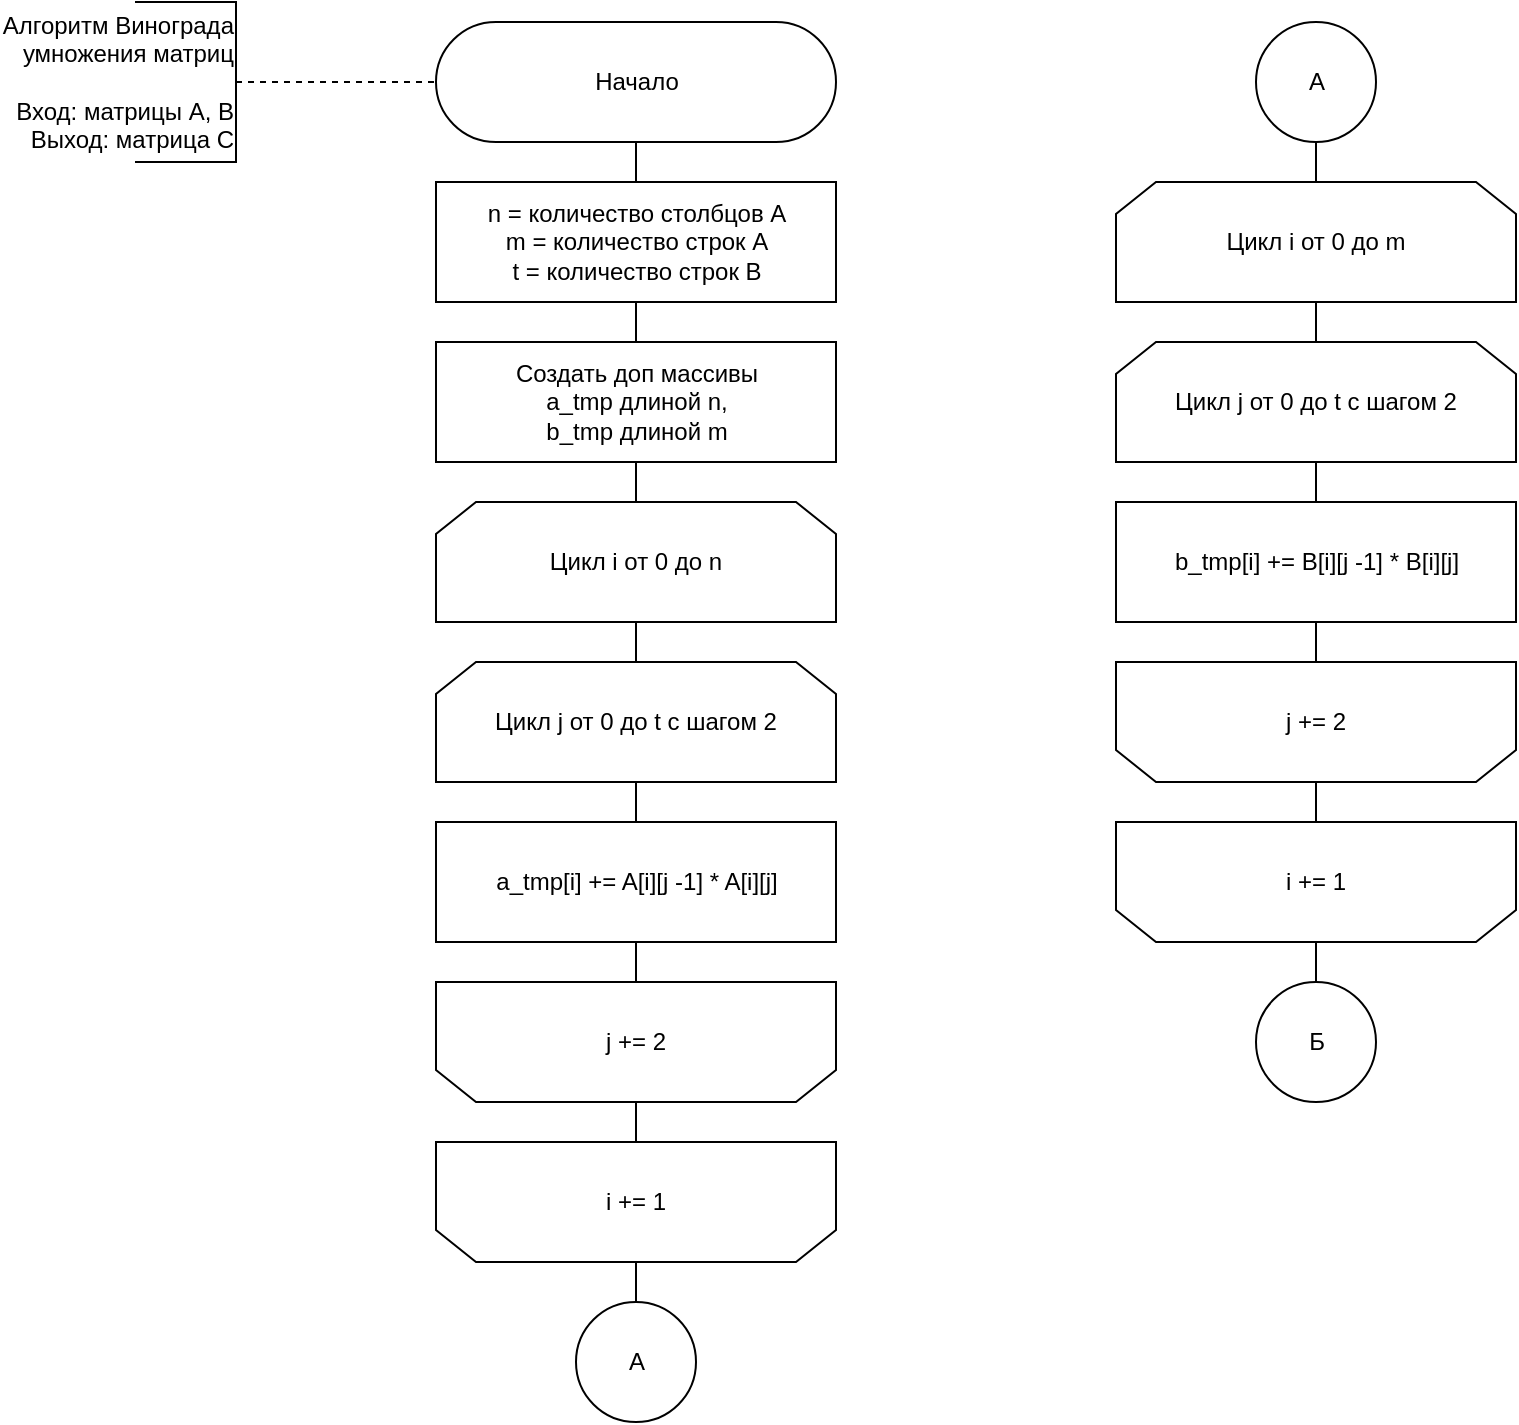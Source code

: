 <mxfile version="20.5.2" type="device"><diagram id="JeN3XUHXLwPGz5JMCtcu" name="Страница 1"><mxGraphModel dx="1038" dy="705" grid="1" gridSize="10" guides="1" tooltips="1" connect="1" arrows="1" fold="1" page="1" pageScale="1" pageWidth="1654" pageHeight="2336" math="0" shadow="0"><root><mxCell id="0"/><mxCell id="1" parent="0"/><mxCell id="2" style="edgeStyle=orthogonalEdgeStyle;rounded=0;orthogonalLoop=1;jettySize=auto;html=1;exitX=0.5;exitY=0.5;exitDx=0;exitDy=30;exitPerimeter=0;entryX=0.5;entryY=0;entryDx=0;entryDy=0;endArrow=none;endFill=0;" parent="1" source="3" target="4" edge="1"><mxGeometry relative="1" as="geometry"/></mxCell><mxCell id="3" value="Начало" style="html=1;dashed=0;whitespace=wrap;shape=mxgraph.dfd.start" parent="1" vertex="1"><mxGeometry x="860" y="120" width="200" height="60" as="geometry"/></mxCell><mxCell id="17" style="edgeStyle=orthogonalEdgeStyle;rounded=0;orthogonalLoop=1;jettySize=auto;html=1;exitX=0.5;exitY=1;exitDx=0;exitDy=0;entryX=0.5;entryY=0;entryDx=0;entryDy=0;endArrow=none;endFill=0;" parent="1" source="4" target="8" edge="1"><mxGeometry relative="1" as="geometry"/></mxCell><mxCell id="4" value="n = количество столбцов A&lt;br&gt;m = количество строк A&lt;br&gt;t = количество строк B" style="html=1;dashed=0;whitespace=wrap;" parent="1" vertex="1"><mxGeometry x="860" y="200" width="200" height="60" as="geometry"/></mxCell><mxCell id="5" value="" style="edgeStyle=orthogonalEdgeStyle;rounded=0;orthogonalLoop=1;jettySize=auto;html=1;endArrow=none;endFill=0;dashed=1;" parent="1" source="6" target="3" edge="1"><mxGeometry relative="1" as="geometry"/></mxCell><mxCell id="6" value="Алгоритм Винограда&lt;br&gt;умножения матриц&lt;br&gt;&lt;br&gt;Вход: матрицы A, B&lt;br&gt;Выход: матрица C" style="html=1;dashed=0;whitespace=wrap;shape=partialRectangle;right=0;align=right;direction=west" parent="1" vertex="1"><mxGeometry x="710" y="110" width="50" height="80" as="geometry"/></mxCell><mxCell id="19" style="edgeStyle=orthogonalEdgeStyle;rounded=0;orthogonalLoop=1;jettySize=auto;html=1;exitX=0.5;exitY=1;exitDx=0;exitDy=0;entryX=0.5;entryY=0;entryDx=0;entryDy=0;endArrow=none;endFill=0;" parent="1" source="7" target="10" edge="1"><mxGeometry relative="1" as="geometry"/></mxCell><mxCell id="7" value="Цикл i от 0 до n" style="shape=loopLimit;whiteSpace=wrap;html=1;direction=east" parent="1" vertex="1"><mxGeometry x="860" y="360" width="200" height="60" as="geometry"/></mxCell><mxCell id="18" style="edgeStyle=orthogonalEdgeStyle;rounded=0;orthogonalLoop=1;jettySize=auto;html=1;exitX=0.5;exitY=1;exitDx=0;exitDy=0;entryX=0.5;entryY=0;entryDx=0;entryDy=0;endArrow=none;endFill=0;" parent="1" source="8" target="7" edge="1"><mxGeometry relative="1" as="geometry"/></mxCell><mxCell id="8" value="Создать доп массивы&lt;br&gt;a_tmp длиной n,&lt;br&gt;b_tmp длиной m" style="html=1;dashed=0;whitespace=wrap;" parent="1" vertex="1"><mxGeometry x="860" y="280" width="200" height="60" as="geometry"/></mxCell><mxCell id="20" style="edgeStyle=orthogonalEdgeStyle;rounded=0;orthogonalLoop=1;jettySize=auto;html=1;exitX=0.5;exitY=1;exitDx=0;exitDy=0;entryX=0.5;entryY=0;entryDx=0;entryDy=0;endArrow=none;endFill=0;" parent="1" source="10" target="11" edge="1"><mxGeometry relative="1" as="geometry"/></mxCell><mxCell id="10" value="Цикл j от 0 до t с шагом 2" style="shape=loopLimit;whiteSpace=wrap;html=1;direction=east" parent="1" vertex="1"><mxGeometry x="860" y="440" width="200" height="60" as="geometry"/></mxCell><mxCell id="21" style="edgeStyle=orthogonalEdgeStyle;rounded=0;orthogonalLoop=1;jettySize=auto;html=1;exitX=0.5;exitY=1;exitDx=0;exitDy=0;entryX=0.5;entryY=1;entryDx=0;entryDy=0;endArrow=none;endFill=0;" parent="1" source="11" target="14" edge="1"><mxGeometry relative="1" as="geometry"/></mxCell><mxCell id="11" value="a_tmp[i] += A[i][j -1] * A[i][j]" style="html=1;dashed=0;whitespace=wrap;" parent="1" vertex="1"><mxGeometry x="860" y="520" width="200" height="60" as="geometry"/></mxCell><mxCell id="23" style="edgeStyle=orthogonalEdgeStyle;rounded=0;orthogonalLoop=1;jettySize=auto;html=1;exitX=0.5;exitY=0;exitDx=0;exitDy=0;entryX=0.5;entryY=1;entryDx=0;entryDy=0;endArrow=none;endFill=0;" parent="1" source="14" target="16" edge="1"><mxGeometry relative="1" as="geometry"/></mxCell><mxCell id="14" value="j += 2" style="shape=loopLimit;whiteSpace=wrap;html=1;strokeWidth=1;direction=west;" parent="1" vertex="1"><mxGeometry x="860" y="600" width="200" height="60" as="geometry"/></mxCell><mxCell id="25" style="edgeStyle=orthogonalEdgeStyle;rounded=0;orthogonalLoop=1;jettySize=auto;html=1;exitX=0.5;exitY=0;exitDx=0;exitDy=0;entryX=0.5;entryY=0;entryDx=0;entryDy=0;endArrow=none;endFill=0;" parent="1" source="16" target="24" edge="1"><mxGeometry relative="1" as="geometry"/></mxCell><mxCell id="16" value="i += 1" style="shape=loopLimit;whiteSpace=wrap;html=1;strokeWidth=1;direction=west;" parent="1" vertex="1"><mxGeometry x="860" y="680" width="200" height="60" as="geometry"/></mxCell><mxCell id="24" value="A" style="shape=ellipse;html=1;dashed=0;whitespace=wrap;aspect=fixed;perimeter=ellipsePerimeter;" parent="1" vertex="1"><mxGeometry x="930" y="760" width="60" height="60" as="geometry"/></mxCell><mxCell id="32" style="edgeStyle=orthogonalEdgeStyle;rounded=0;orthogonalLoop=1;jettySize=auto;html=1;exitX=0.5;exitY=1;exitDx=0;exitDy=0;entryX=0.5;entryY=0;entryDx=0;entryDy=0;endArrow=none;endFill=0;" parent="1" source="26" target="27" edge="1"><mxGeometry relative="1" as="geometry"/></mxCell><mxCell id="26" value="A" style="shape=ellipse;html=1;dashed=0;whitespace=wrap;aspect=fixed;perimeter=ellipsePerimeter;" parent="1" vertex="1"><mxGeometry x="1270" y="120" width="60" height="60" as="geometry"/></mxCell><mxCell id="33" style="edgeStyle=orthogonalEdgeStyle;rounded=0;orthogonalLoop=1;jettySize=auto;html=1;exitX=0.5;exitY=1;exitDx=0;exitDy=0;entryX=0.5;entryY=0;entryDx=0;entryDy=0;endArrow=none;endFill=0;" parent="1" source="27" target="28" edge="1"><mxGeometry relative="1" as="geometry"/></mxCell><mxCell id="27" value="Цикл i от 0 до m" style="shape=loopLimit;whiteSpace=wrap;html=1;direction=east" parent="1" vertex="1"><mxGeometry x="1200" y="200" width="200" height="60" as="geometry"/></mxCell><mxCell id="34" style="edgeStyle=orthogonalEdgeStyle;rounded=0;orthogonalLoop=1;jettySize=auto;html=1;exitX=0.5;exitY=1;exitDx=0;exitDy=0;entryX=0.5;entryY=0;entryDx=0;entryDy=0;endArrow=none;endFill=0;" parent="1" source="28" target="29" edge="1"><mxGeometry relative="1" as="geometry"/></mxCell><mxCell id="28" value="Цикл j от 0 до t с шагом 2" style="shape=loopLimit;whiteSpace=wrap;html=1;direction=east" parent="1" vertex="1"><mxGeometry x="1200" y="280" width="200" height="60" as="geometry"/></mxCell><mxCell id="35" style="edgeStyle=orthogonalEdgeStyle;rounded=0;orthogonalLoop=1;jettySize=auto;html=1;exitX=0.5;exitY=1;exitDx=0;exitDy=0;entryX=0.5;entryY=1;entryDx=0;entryDy=0;endArrow=none;endFill=0;" parent="1" source="29" target="30" edge="1"><mxGeometry relative="1" as="geometry"/></mxCell><mxCell id="29" value="b_tmp[i] += B[i][j -1] * B[i][j]" style="html=1;dashed=0;whitespace=wrap;" parent="1" vertex="1"><mxGeometry x="1200" y="360" width="200" height="60" as="geometry"/></mxCell><mxCell id="37" style="edgeStyle=orthogonalEdgeStyle;rounded=0;orthogonalLoop=1;jettySize=auto;html=1;exitX=0.5;exitY=0;exitDx=0;exitDy=0;entryX=0.5;entryY=1;entryDx=0;entryDy=0;endArrow=none;endFill=0;" parent="1" source="30" target="31" edge="1"><mxGeometry relative="1" as="geometry"/></mxCell><mxCell id="30" value="j += 2" style="shape=loopLimit;whiteSpace=wrap;html=1;strokeWidth=1;direction=west;" parent="1" vertex="1"><mxGeometry x="1200" y="440" width="200" height="60" as="geometry"/></mxCell><mxCell id="39" style="edgeStyle=orthogonalEdgeStyle;rounded=0;orthogonalLoop=1;jettySize=auto;html=1;exitX=0.5;exitY=0;exitDx=0;exitDy=0;entryX=0.5;entryY=0;entryDx=0;entryDy=0;endArrow=none;endFill=0;" parent="1" source="31" target="38" edge="1"><mxGeometry relative="1" as="geometry"/></mxCell><mxCell id="31" value="i += 1" style="shape=loopLimit;whiteSpace=wrap;html=1;strokeWidth=1;direction=west;" parent="1" vertex="1"><mxGeometry x="1200" y="520" width="200" height="60" as="geometry"/></mxCell><mxCell id="38" value="Б" style="shape=ellipse;html=1;dashed=0;whitespace=wrap;aspect=fixed;perimeter=ellipsePerimeter;" parent="1" vertex="1"><mxGeometry x="1270" y="600" width="60" height="60" as="geometry"/></mxCell></root></mxGraphModel></diagram></mxfile>